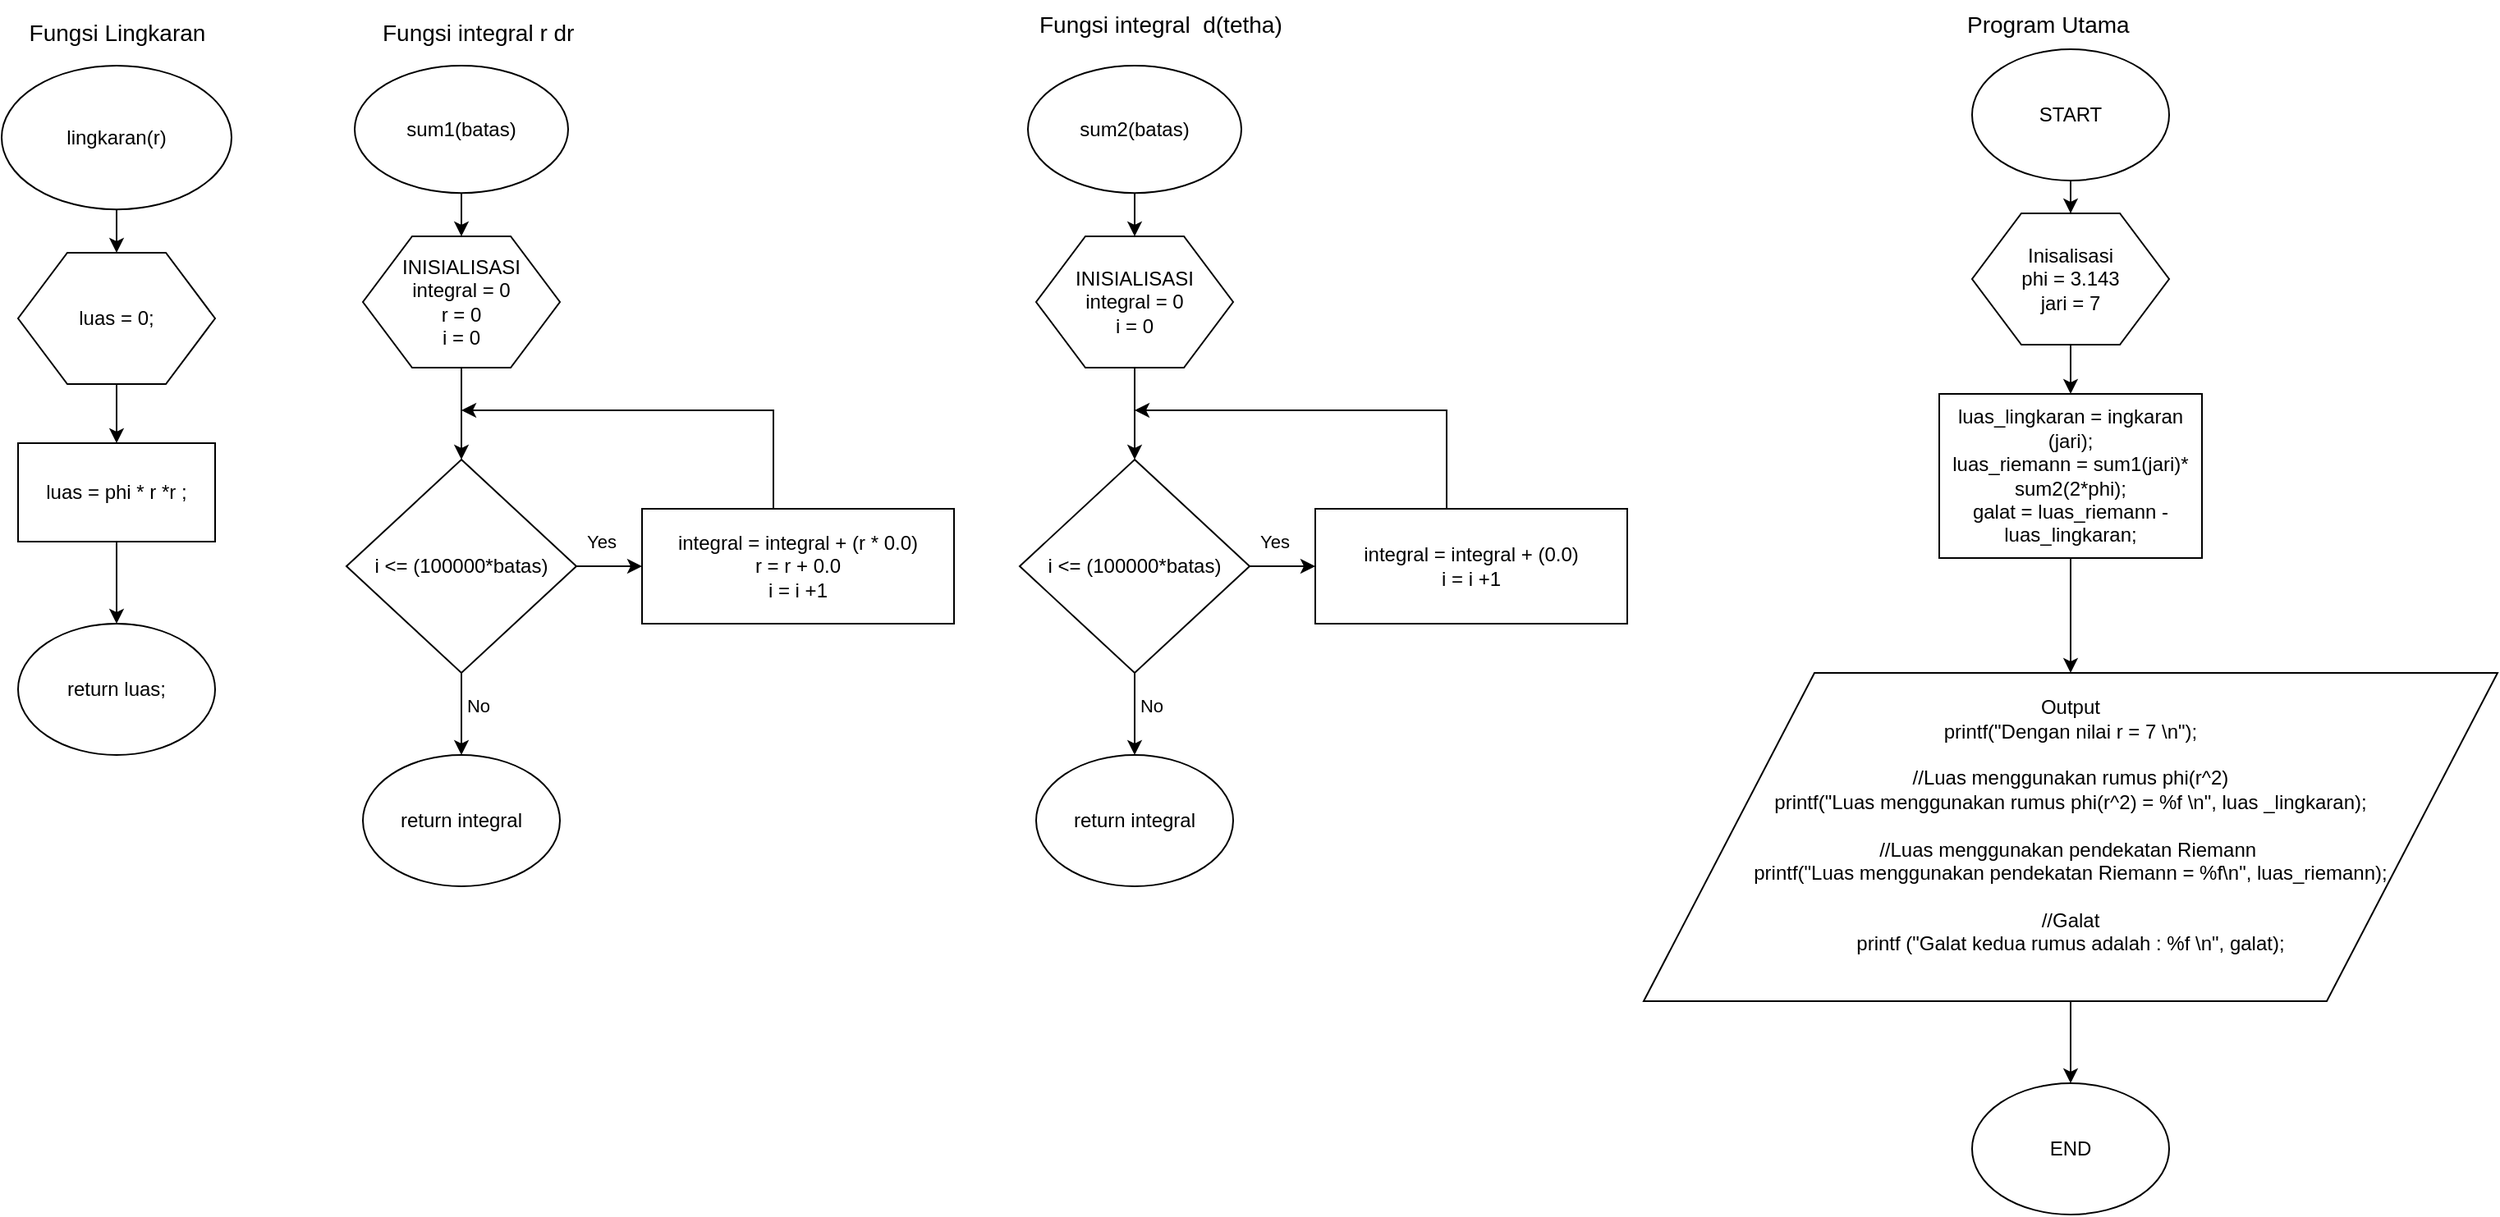 <mxfile version="12.6.5" type="device"><diagram id="C5RBs43oDa-KdzZeNtuy" name="Page-1"><mxGraphModel dx="2560" dy="890" grid="1" gridSize="10" guides="1" tooltips="1" connect="1" arrows="1" fold="1" page="1" pageScale="1" pageWidth="827" pageHeight="1169" math="0" shadow="0"><root><mxCell id="WIyWlLk6GJQsqaUBKTNV-0"/><mxCell id="WIyWlLk6GJQsqaUBKTNV-1" parent="WIyWlLk6GJQsqaUBKTNV-0"/><mxCell id="yW7fl2yKUxT9llukbTDn-3" value="" style="edgeStyle=orthogonalEdgeStyle;rounded=0;orthogonalLoop=1;jettySize=auto;html=1;" edge="1" parent="WIyWlLk6GJQsqaUBKTNV-1" source="yW7fl2yKUxT9llukbTDn-0" target="yW7fl2yKUxT9llukbTDn-1"><mxGeometry relative="1" as="geometry"/></mxCell><mxCell id="yW7fl2yKUxT9llukbTDn-0" value="START" style="ellipse;whiteSpace=wrap;html=1;" vertex="1" parent="WIyWlLk6GJQsqaUBKTNV-1"><mxGeometry x="470" y="100" width="120" height="80" as="geometry"/></mxCell><mxCell id="yW7fl2yKUxT9llukbTDn-7" value="" style="edgeStyle=orthogonalEdgeStyle;rounded=0;orthogonalLoop=1;jettySize=auto;html=1;" edge="1" parent="WIyWlLk6GJQsqaUBKTNV-1" source="yW7fl2yKUxT9llukbTDn-1" target="yW7fl2yKUxT9llukbTDn-6"><mxGeometry relative="1" as="geometry"/></mxCell><mxCell id="yW7fl2yKUxT9llukbTDn-1" value="Inisalisasi&lt;br&gt;phi = 3.143&lt;br&gt;jari = 7" style="shape=hexagon;perimeter=hexagonPerimeter2;whiteSpace=wrap;html=1;" vertex="1" parent="WIyWlLk6GJQsqaUBKTNV-1"><mxGeometry x="470" y="200" width="120" height="80" as="geometry"/></mxCell><mxCell id="yW7fl2yKUxT9llukbTDn-9" value="" style="edgeStyle=orthogonalEdgeStyle;rounded=0;orthogonalLoop=1;jettySize=auto;html=1;" edge="1" parent="WIyWlLk6GJQsqaUBKTNV-1" source="yW7fl2yKUxT9llukbTDn-6" target="yW7fl2yKUxT9llukbTDn-8"><mxGeometry relative="1" as="geometry"/></mxCell><mxCell id="yW7fl2yKUxT9llukbTDn-6" value="luas_lingkaran = ingkaran (jari);&lt;br&gt;luas_riemann = sum1(jari)*&lt;br&gt;sum2(2*phi);&lt;br&gt;galat = luas_riemann - luas_lingkaran;" style="rounded=0;whiteSpace=wrap;html=1;" vertex="1" parent="WIyWlLk6GJQsqaUBKTNV-1"><mxGeometry x="450" y="310" width="160" height="100" as="geometry"/></mxCell><mxCell id="yW7fl2yKUxT9llukbTDn-11" value="" style="edgeStyle=orthogonalEdgeStyle;rounded=0;orthogonalLoop=1;jettySize=auto;html=1;" edge="1" parent="WIyWlLk6GJQsqaUBKTNV-1" source="yW7fl2yKUxT9llukbTDn-8" target="yW7fl2yKUxT9llukbTDn-10"><mxGeometry relative="1" as="geometry"/></mxCell><mxCell id="yW7fl2yKUxT9llukbTDn-8" value="Output&lt;br&gt;&lt;div&gt;printf(&quot;Dengan nilai r = 7 \n&quot;);&lt;/div&gt;&lt;div&gt;&lt;span style=&quot;white-space: pre&quot;&gt;&#9;&lt;/span&gt;&lt;/div&gt;&lt;div&gt;//Luas menggunakan rumus phi(r^2)&lt;/div&gt;&lt;div&gt;printf(&quot;Luas menggunakan rumus phi(r^2) = %f \n&quot;, luas _lingkaran);&lt;/div&gt;&lt;div&gt;&lt;span style=&quot;white-space: pre&quot;&gt;&#9;&lt;/span&gt;&lt;/div&gt;&lt;div&gt;//Luas menggunakan pendekatan Riemann&amp;nbsp;&lt;/div&gt;&lt;div&gt;printf(&quot;Luas menggunakan pendekatan Riemann = %f\n&quot;, luas_riemann);&lt;/div&gt;&lt;div&gt;&lt;span style=&quot;white-space: pre&quot;&gt;&#9;&lt;/span&gt;&lt;/div&gt;&lt;div&gt;//Galat&lt;/div&gt;&lt;div&gt;printf (&quot;Galat kedua rumus adalah : %f \n&quot;, galat);&lt;/div&gt;&lt;div&gt;&lt;span style=&quot;white-space: pre&quot;&gt;&#9;&lt;/span&gt;&lt;/div&gt;" style="shape=parallelogram;perimeter=parallelogramPerimeter;whiteSpace=wrap;html=1;align=center;" vertex="1" parent="WIyWlLk6GJQsqaUBKTNV-1"><mxGeometry x="270" y="480" width="520" height="200" as="geometry"/></mxCell><mxCell id="yW7fl2yKUxT9llukbTDn-10" value="END" style="ellipse;whiteSpace=wrap;html=1;" vertex="1" parent="WIyWlLk6GJQsqaUBKTNV-1"><mxGeometry x="470" y="730" width="120" height="80" as="geometry"/></mxCell><mxCell id="yW7fl2yKUxT9llukbTDn-17" value="" style="edgeStyle=orthogonalEdgeStyle;rounded=0;orthogonalLoop=1;jettySize=auto;html=1;" edge="1" parent="WIyWlLk6GJQsqaUBKTNV-1" source="yW7fl2yKUxT9llukbTDn-12" target="yW7fl2yKUxT9llukbTDn-13"><mxGeometry relative="1" as="geometry"/></mxCell><mxCell id="yW7fl2yKUxT9llukbTDn-12" value="&lt;div&gt;lingkaran(r)&lt;/div&gt;" style="ellipse;whiteSpace=wrap;html=1;" vertex="1" parent="WIyWlLk6GJQsqaUBKTNV-1"><mxGeometry x="-730" y="110" width="140" height="87.6" as="geometry"/></mxCell><mxCell id="yW7fl2yKUxT9llukbTDn-18" value="" style="edgeStyle=orthogonalEdgeStyle;rounded=0;orthogonalLoop=1;jettySize=auto;html=1;" edge="1" parent="WIyWlLk6GJQsqaUBKTNV-1" source="yW7fl2yKUxT9llukbTDn-13" target="yW7fl2yKUxT9llukbTDn-15"><mxGeometry relative="1" as="geometry"/></mxCell><mxCell id="yW7fl2yKUxT9llukbTDn-13" value="luas = 0;" style="shape=hexagon;perimeter=hexagonPerimeter2;whiteSpace=wrap;html=1;" vertex="1" parent="WIyWlLk6GJQsqaUBKTNV-1"><mxGeometry x="-720" y="224" width="120" height="80" as="geometry"/></mxCell><mxCell id="yW7fl2yKUxT9llukbTDn-19" value="" style="edgeStyle=orthogonalEdgeStyle;rounded=0;orthogonalLoop=1;jettySize=auto;html=1;" edge="1" parent="WIyWlLk6GJQsqaUBKTNV-1" source="yW7fl2yKUxT9llukbTDn-15" target="yW7fl2yKUxT9llukbTDn-16"><mxGeometry relative="1" as="geometry"/></mxCell><mxCell id="yW7fl2yKUxT9llukbTDn-15" value="&lt;span style=&quot;white-space: normal&quot;&gt;luas = phi * r *r ;&lt;/span&gt;" style="rounded=0;whiteSpace=wrap;html=1;" vertex="1" parent="WIyWlLk6GJQsqaUBKTNV-1"><mxGeometry x="-720" y="340" width="120" height="60" as="geometry"/></mxCell><mxCell id="yW7fl2yKUxT9llukbTDn-16" value="return luas;" style="ellipse;whiteSpace=wrap;html=1;" vertex="1" parent="WIyWlLk6GJQsqaUBKTNV-1"><mxGeometry x="-720" y="450" width="120" height="80" as="geometry"/></mxCell><mxCell id="yW7fl2yKUxT9llukbTDn-20" value="" style="edgeStyle=orthogonalEdgeStyle;rounded=0;orthogonalLoop=1;jettySize=auto;html=1;" edge="1" parent="WIyWlLk6GJQsqaUBKTNV-1" source="yW7fl2yKUxT9llukbTDn-21" target="yW7fl2yKUxT9llukbTDn-23"><mxGeometry relative="1" as="geometry"/></mxCell><mxCell id="yW7fl2yKUxT9llukbTDn-21" value="&lt;div&gt;sum1(batas)&lt;/div&gt;" style="ellipse;whiteSpace=wrap;html=1;" vertex="1" parent="WIyWlLk6GJQsqaUBKTNV-1"><mxGeometry x="-515" y="110" width="130" height="77.6" as="geometry"/></mxCell><mxCell id="yW7fl2yKUxT9llukbTDn-35" value="" style="edgeStyle=orthogonalEdgeStyle;rounded=0;orthogonalLoop=1;jettySize=auto;html=1;" edge="1" parent="WIyWlLk6GJQsqaUBKTNV-1" source="yW7fl2yKUxT9llukbTDn-23" target="yW7fl2yKUxT9llukbTDn-28"><mxGeometry relative="1" as="geometry"/></mxCell><mxCell id="yW7fl2yKUxT9llukbTDn-23" value="INISIALISASI&lt;br&gt;integral = 0&lt;br&gt;r = 0&lt;br&gt;i = 0" style="shape=hexagon;perimeter=hexagonPerimeter2;whiteSpace=wrap;html=1;" vertex="1" parent="WIyWlLk6GJQsqaUBKTNV-1"><mxGeometry x="-510" y="214" width="120" height="80" as="geometry"/></mxCell><mxCell id="yW7fl2yKUxT9llukbTDn-34" value="" style="edgeStyle=orthogonalEdgeStyle;rounded=0;orthogonalLoop=1;jettySize=auto;html=1;" edge="1" parent="WIyWlLk6GJQsqaUBKTNV-1" source="yW7fl2yKUxT9llukbTDn-25"><mxGeometry relative="1" as="geometry"><mxPoint x="-450" y="320" as="targetPoint"/><Array as="points"><mxPoint x="-260" y="320"/></Array></mxGeometry></mxCell><mxCell id="yW7fl2yKUxT9llukbTDn-25" value="&lt;span style=&quot;white-space: normal&quot;&gt;integral = integral + (r * 0.0)&lt;br&gt;r = r + 0.0&lt;br&gt;i = i +1&lt;br&gt;&lt;/span&gt;" style="rounded=0;whiteSpace=wrap;html=1;" vertex="1" parent="WIyWlLk6GJQsqaUBKTNV-1"><mxGeometry x="-340" y="380" width="190" height="70" as="geometry"/></mxCell><mxCell id="yW7fl2yKUxT9llukbTDn-26" value="return integral" style="ellipse;whiteSpace=wrap;html=1;" vertex="1" parent="WIyWlLk6GJQsqaUBKTNV-1"><mxGeometry x="-510" y="530" width="120" height="80" as="geometry"/></mxCell><mxCell id="yW7fl2yKUxT9llukbTDn-32" value="Yes" style="edgeStyle=orthogonalEdgeStyle;rounded=0;orthogonalLoop=1;jettySize=auto;html=1;entryX=0;entryY=0.5;entryDx=0;entryDy=0;" edge="1" parent="WIyWlLk6GJQsqaUBKTNV-1" source="yW7fl2yKUxT9llukbTDn-28" target="yW7fl2yKUxT9llukbTDn-25"><mxGeometry x="0.232" y="18" relative="1" as="geometry"><mxPoint x="-320" y="375" as="targetPoint"/><Array as="points"><mxPoint x="-350" y="415"/><mxPoint x="-350" y="415"/></Array><mxPoint x="-10" y="3" as="offset"/></mxGeometry></mxCell><mxCell id="yW7fl2yKUxT9llukbTDn-36" value="No" style="edgeStyle=orthogonalEdgeStyle;rounded=0;orthogonalLoop=1;jettySize=auto;html=1;" edge="1" parent="WIyWlLk6GJQsqaUBKTNV-1" source="yW7fl2yKUxT9llukbTDn-28" target="yW7fl2yKUxT9llukbTDn-26"><mxGeometry x="-0.2" y="10" relative="1" as="geometry"><mxPoint as="offset"/></mxGeometry></mxCell><mxCell id="yW7fl2yKUxT9llukbTDn-28" value="i &amp;lt;=&amp;nbsp;&lt;span style=&quot;text-align: left ; white-space: nowrap&quot;&gt;(100000*batas)&lt;/span&gt;" style="rhombus;whiteSpace=wrap;html=1;" vertex="1" parent="WIyWlLk6GJQsqaUBKTNV-1"><mxGeometry x="-520" y="350" width="140" height="130" as="geometry"/></mxCell><mxCell id="yW7fl2yKUxT9llukbTDn-38" value="" style="edgeStyle=orthogonalEdgeStyle;rounded=0;orthogonalLoop=1;jettySize=auto;html=1;" edge="1" parent="WIyWlLk6GJQsqaUBKTNV-1" source="yW7fl2yKUxT9llukbTDn-39" target="yW7fl2yKUxT9llukbTDn-41"><mxGeometry relative="1" as="geometry"/></mxCell><mxCell id="yW7fl2yKUxT9llukbTDn-39" value="&lt;div&gt;sum2(batas)&lt;/div&gt;" style="ellipse;whiteSpace=wrap;html=1;" vertex="1" parent="WIyWlLk6GJQsqaUBKTNV-1"><mxGeometry x="-105" y="110" width="130" height="77.6" as="geometry"/></mxCell><mxCell id="yW7fl2yKUxT9llukbTDn-40" value="" style="edgeStyle=orthogonalEdgeStyle;rounded=0;orthogonalLoop=1;jettySize=auto;html=1;" edge="1" parent="WIyWlLk6GJQsqaUBKTNV-1" source="yW7fl2yKUxT9llukbTDn-41" target="yW7fl2yKUxT9llukbTDn-47"><mxGeometry relative="1" as="geometry"/></mxCell><mxCell id="yW7fl2yKUxT9llukbTDn-41" value="INISIALISASI&lt;br&gt;integral = 0&lt;br&gt;i = 0" style="shape=hexagon;perimeter=hexagonPerimeter2;whiteSpace=wrap;html=1;" vertex="1" parent="WIyWlLk6GJQsqaUBKTNV-1"><mxGeometry x="-100" y="214" width="120" height="80" as="geometry"/></mxCell><mxCell id="yW7fl2yKUxT9llukbTDn-42" value="" style="edgeStyle=orthogonalEdgeStyle;rounded=0;orthogonalLoop=1;jettySize=auto;html=1;" edge="1" parent="WIyWlLk6GJQsqaUBKTNV-1" source="yW7fl2yKUxT9llukbTDn-43"><mxGeometry relative="1" as="geometry"><mxPoint x="-40" y="320" as="targetPoint"/><Array as="points"><mxPoint x="150" y="320"/></Array></mxGeometry></mxCell><mxCell id="yW7fl2yKUxT9llukbTDn-43" value="&lt;span style=&quot;white-space: normal&quot;&gt;integral = integral + (0.0)&lt;br&gt;i = i +1&lt;br&gt;&lt;/span&gt;" style="rounded=0;whiteSpace=wrap;html=1;" vertex="1" parent="WIyWlLk6GJQsqaUBKTNV-1"><mxGeometry x="70" y="380" width="190" height="70" as="geometry"/></mxCell><mxCell id="yW7fl2yKUxT9llukbTDn-44" value="return integral" style="ellipse;whiteSpace=wrap;html=1;" vertex="1" parent="WIyWlLk6GJQsqaUBKTNV-1"><mxGeometry x="-100" y="530" width="120" height="80" as="geometry"/></mxCell><mxCell id="yW7fl2yKUxT9llukbTDn-45" value="Yes" style="edgeStyle=orthogonalEdgeStyle;rounded=0;orthogonalLoop=1;jettySize=auto;html=1;entryX=0;entryY=0.5;entryDx=0;entryDy=0;" edge="1" parent="WIyWlLk6GJQsqaUBKTNV-1" source="yW7fl2yKUxT9llukbTDn-47" target="yW7fl2yKUxT9llukbTDn-43"><mxGeometry x="0.232" y="18" relative="1" as="geometry"><mxPoint x="90" y="375" as="targetPoint"/><Array as="points"><mxPoint x="60" y="415"/><mxPoint x="60" y="415"/></Array><mxPoint x="-10" y="3" as="offset"/></mxGeometry></mxCell><mxCell id="yW7fl2yKUxT9llukbTDn-46" value="No" style="edgeStyle=orthogonalEdgeStyle;rounded=0;orthogonalLoop=1;jettySize=auto;html=1;" edge="1" parent="WIyWlLk6GJQsqaUBKTNV-1" source="yW7fl2yKUxT9llukbTDn-47" target="yW7fl2yKUxT9llukbTDn-44"><mxGeometry x="-0.2" y="10" relative="1" as="geometry"><mxPoint as="offset"/></mxGeometry></mxCell><mxCell id="yW7fl2yKUxT9llukbTDn-47" value="i &amp;lt;=&amp;nbsp;&lt;span style=&quot;text-align: left ; white-space: nowrap&quot;&gt;(100000*batas)&lt;/span&gt;" style="rhombus;whiteSpace=wrap;html=1;" vertex="1" parent="WIyWlLk6GJQsqaUBKTNV-1"><mxGeometry x="-110" y="350" width="140" height="130" as="geometry"/></mxCell><mxCell id="yW7fl2yKUxT9llukbTDn-48" value="&lt;font style=&quot;font-size: 14px&quot;&gt;Fungsi Lingkaran&lt;/font&gt;" style="text;html=1;align=center;verticalAlign=middle;resizable=0;points=[];autosize=1;" vertex="1" parent="WIyWlLk6GJQsqaUBKTNV-1"><mxGeometry x="-720" y="80" width="120" height="20" as="geometry"/></mxCell><mxCell id="yW7fl2yKUxT9llukbTDn-49" value="&lt;font style=&quot;font-size: 14px&quot;&gt;Fungsi integral r dr&lt;/font&gt;" style="text;html=1;" vertex="1" parent="WIyWlLk6GJQsqaUBKTNV-1"><mxGeometry x="-500" y="75" width="120" height="30" as="geometry"/></mxCell><mxCell id="yW7fl2yKUxT9llukbTDn-52" value="&lt;font style=&quot;font-size: 14px&quot;&gt;Fungsi integral&amp;nbsp; d(tetha)&lt;/font&gt;" style="text;html=1;" vertex="1" parent="WIyWlLk6GJQsqaUBKTNV-1"><mxGeometry x="-100" y="70" width="130" height="30" as="geometry"/></mxCell><mxCell id="yW7fl2yKUxT9llukbTDn-53" value="&lt;font style=&quot;font-size: 14px&quot;&gt;Program Utama&lt;/font&gt;" style="text;html=1;" vertex="1" parent="WIyWlLk6GJQsqaUBKTNV-1"><mxGeometry x="465" y="70" width="130" height="30" as="geometry"/></mxCell></root></mxGraphModel></diagram></mxfile>